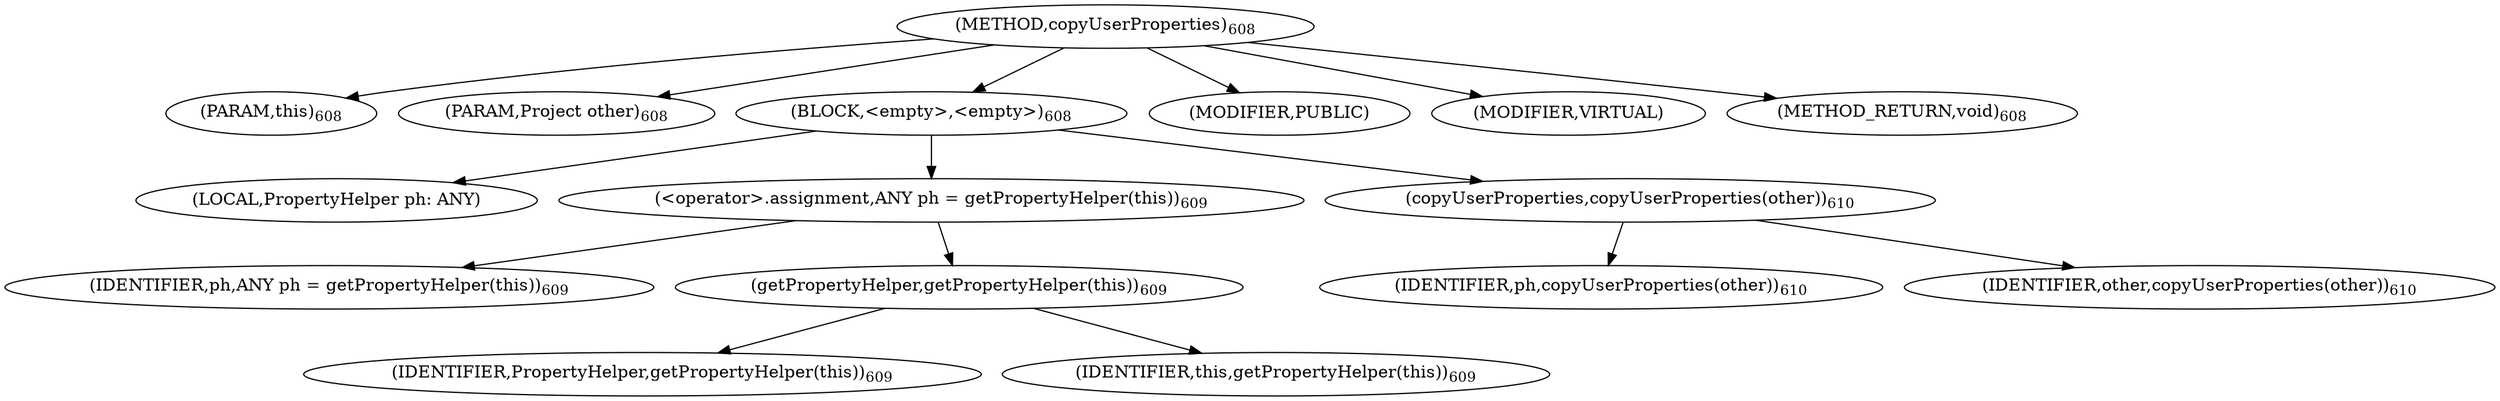 digraph "copyUserProperties" {  
"959" [label = <(METHOD,copyUserProperties)<SUB>608</SUB>> ]
"55" [label = <(PARAM,this)<SUB>608</SUB>> ]
"960" [label = <(PARAM,Project other)<SUB>608</SUB>> ]
"961" [label = <(BLOCK,&lt;empty&gt;,&lt;empty&gt;)<SUB>608</SUB>> ]
"962" [label = <(LOCAL,PropertyHelper ph: ANY)> ]
"963" [label = <(&lt;operator&gt;.assignment,ANY ph = getPropertyHelper(this))<SUB>609</SUB>> ]
"964" [label = <(IDENTIFIER,ph,ANY ph = getPropertyHelper(this))<SUB>609</SUB>> ]
"965" [label = <(getPropertyHelper,getPropertyHelper(this))<SUB>609</SUB>> ]
"966" [label = <(IDENTIFIER,PropertyHelper,getPropertyHelper(this))<SUB>609</SUB>> ]
"54" [label = <(IDENTIFIER,this,getPropertyHelper(this))<SUB>609</SUB>> ]
"967" [label = <(copyUserProperties,copyUserProperties(other))<SUB>610</SUB>> ]
"968" [label = <(IDENTIFIER,ph,copyUserProperties(other))<SUB>610</SUB>> ]
"969" [label = <(IDENTIFIER,other,copyUserProperties(other))<SUB>610</SUB>> ]
"970" [label = <(MODIFIER,PUBLIC)> ]
"971" [label = <(MODIFIER,VIRTUAL)> ]
"972" [label = <(METHOD_RETURN,void)<SUB>608</SUB>> ]
  "959" -> "55" 
  "959" -> "960" 
  "959" -> "961" 
  "959" -> "970" 
  "959" -> "971" 
  "959" -> "972" 
  "961" -> "962" 
  "961" -> "963" 
  "961" -> "967" 
  "963" -> "964" 
  "963" -> "965" 
  "965" -> "966" 
  "965" -> "54" 
  "967" -> "968" 
  "967" -> "969" 
}

